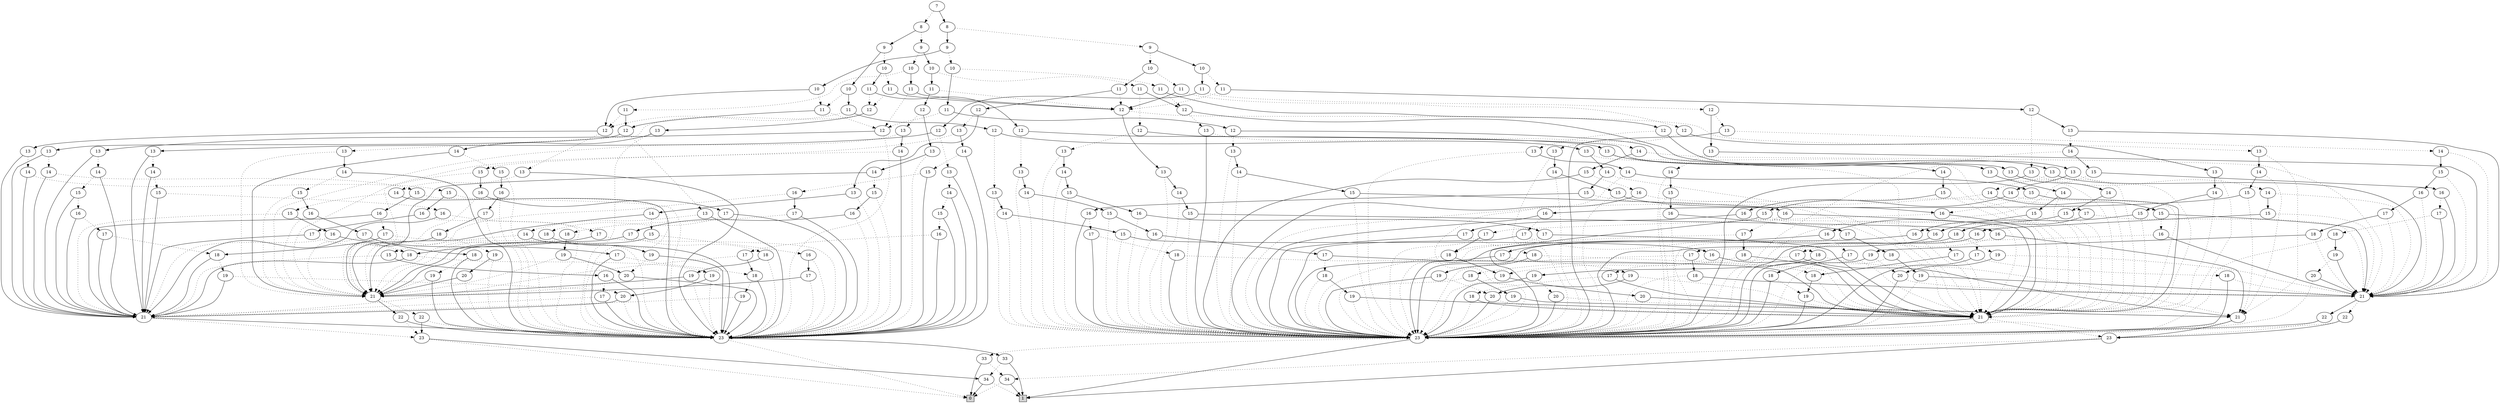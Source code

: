 digraph G {
0 [shape=box, label="0", style=filled, shape=box, height=0.3, width=0.3];
1 [shape=box, label="1", style=filled, shape=box, height=0.3, width=0.3];
57854 [label="7"];
57854 -> 57780 [style=dotted];
57854 -> 57853 [style=filled];
57780 [label="8"];
57780 -> 57743 [style=dotted];
57780 -> 57779 [style=filled];
57743 [label="9"];
57743 -> 57704 [style=dotted];
57743 -> 57742 [style=filled];
57704 [label="10"];
57704 -> 56879 [style=dotted];
57704 -> 57703 [style=filled];
56879 [label="11"];
56879 -> 56865 [style=dotted];
56879 -> 56878 [style=filled];
56865 [label="12"];
56865 -> 56856 [style=dotted];
56865 -> 56864 [style=filled];
56856 [label="13"];
56856 -> 56855 [style=dotted];
56856 -> 56848 [style=filled];
56855 [label="14"];
56855 -> 56854 [style=dotted];
56855 -> 56848 [style=filled];
56854 [label="15"];
56854 -> 56849 [style=dotted];
56854 -> 56853 [style=filled];
56849 [label="21"];
56849 -> 56847 [style=dotted];
56849 -> 56848 [style=filled];
56847 [label="23"];
56847 -> 0 [style=dotted];
56847 -> 71 [style=filled];
71 [label="34"];
71 -> 1 [style=dotted];
71 -> 0 [style=filled];
56848 [label="23"];
56848 -> 0 [style=dotted];
56848 -> 1198 [style=filled];
1198 [label="33"];
1198 -> 71 [style=dotted];
1198 -> 1 [style=filled];
56853 [label="16"];
56853 -> 56849 [style=dotted];
56853 -> 56852 [style=filled];
56852 [label="17"];
56852 -> 56851 [style=dotted];
56852 -> 56848 [style=filled];
56851 [label="18"];
56851 -> 56850 [style=dotted];
56851 -> 56848 [style=filled];
56850 [label="19"];
56850 -> 56849 [style=dotted];
56850 -> 56848 [style=filled];
56864 [label="13"];
56864 -> 56863 [style=dotted];
56864 -> 56849 [style=filled];
56863 [label="14"];
56863 -> 56862 [style=dotted];
56863 -> 56849 [style=filled];
56862 [label="15"];
56862 -> 56848 [style=dotted];
56862 -> 56861 [style=filled];
56861 [label="16"];
56861 -> 56848 [style=dotted];
56861 -> 56860 [style=filled];
56860 [label="17"];
56860 -> 56859 [style=dotted];
56860 -> 56849 [style=filled];
56859 [label="18"];
56859 -> 56858 [style=dotted];
56859 -> 56849 [style=filled];
56858 [label="19"];
56858 -> 56848 [style=dotted];
56858 -> 56857 [style=filled];
56857 [label="20"];
56857 -> 56848 [style=dotted];
56857 -> 56849 [style=filled];
56878 [label="12"];
56878 -> 56870 [style=dotted];
56878 -> 56877 [style=filled];
56870 [label="13"];
56870 -> 56869 [style=dotted];
56870 -> 56848 [style=filled];
56869 [label="14"];
56869 -> 56868 [style=dotted];
56869 -> 56848 [style=filled];
56868 [label="15"];
56868 -> 56849 [style=dotted];
56868 -> 56867 [style=filled];
56867 [label="16"];
56867 -> 56866 [style=dotted];
56867 -> 56848 [style=filled];
56866 [label="17"];
56866 -> 56849 [style=dotted];
56866 -> 56848 [style=filled];
56877 [label="13"];
56877 -> 56876 [style=dotted];
56877 -> 56849 [style=filled];
56876 [label="14"];
56876 -> 56875 [style=dotted];
56876 -> 56849 [style=filled];
56875 [label="15"];
56875 -> 56848 [style=dotted];
56875 -> 56874 [style=filled];
56874 [label="16"];
56874 -> 56873 [style=dotted];
56874 -> 56849 [style=filled];
56873 [label="17"];
56873 -> 56848 [style=dotted];
56873 -> 56872 [style=filled];
56872 [label="18"];
56872 -> 56871 [style=dotted];
56872 -> 56849 [style=filled];
56871 [label="19"];
56871 -> 56857 [style=dotted];
56871 -> 56849 [style=filled];
57703 [label="11"];
57703 -> 56885 [style=dotted];
57703 -> 57702 [style=filled];
56885 [label="12"];
56885 -> 56848 [style=dotted];
56885 -> 56884 [style=filled];
56884 [label="13"];
56884 -> 56883 [style=dotted];
56884 -> 56849 [style=filled];
56883 [label="14"];
56883 -> 56882 [style=dotted];
56883 -> 56849 [style=filled];
56882 [label="15"];
56882 -> 56881 [style=dotted];
56882 -> 56849 [style=filled];
56881 [label="16"];
56881 -> 56880 [style=dotted];
56881 -> 56849 [style=filled];
56880 [label="17"];
56880 -> 56872 [style=dotted];
56880 -> 56849 [style=filled];
57702 [label="12"];
57702 -> 57694 [style=dotted];
57702 -> 57701 [style=filled];
57694 [label="13"];
57694 -> 57686 [style=dotted];
57694 -> 57693 [style=filled];
57686 [label="21"];
57686 -> 57684 [style=dotted];
57686 -> 57685 [style=filled];
57684 [label="23"];
57684 -> 1194 [style=dotted];
57684 -> 1 [style=filled];
1194 [label="33"];
1194 -> 70 [style=dotted];
1194 -> 0 [style=filled];
70 [label="34"];
70 -> 0 [style=dotted];
70 -> 1 [style=filled];
57685 [label="23"];
57685 -> 70 [style=dotted];
57685 -> 1 [style=filled];
57693 [label="14"];
57693 -> 57686 [style=dotted];
57693 -> 57692 [style=filled];
57692 [label="15"];
57692 -> 57686 [style=dotted];
57692 -> 57691 [style=filled];
57691 [label="16"];
57691 -> 57690 [style=dotted];
57691 -> 57684 [style=filled];
57690 [label="17"];
57690 -> 57689 [style=dotted];
57690 -> 57684 [style=filled];
57689 [label="18"];
57689 -> 57686 [style=dotted];
57689 -> 57688 [style=filled];
57688 [label="19"];
57688 -> 57687 [style=dotted];
57688 -> 57684 [style=filled];
57687 [label="20"];
57687 -> 57686 [style=dotted];
57687 -> 57684 [style=filled];
57701 [label="13"];
57701 -> 57684 [style=dotted];
57701 -> 57700 [style=filled];
57700 [label="14"];
57700 -> 57684 [style=dotted];
57700 -> 57699 [style=filled];
57699 [label="15"];
57699 -> 57684 [style=dotted];
57699 -> 57698 [style=filled];
57698 [label="16"];
57698 -> 57697 [style=dotted];
57698 -> 57686 [style=filled];
57697 [label="17"];
57697 -> 57696 [style=dotted];
57697 -> 57686 [style=filled];
57696 [label="18"];
57696 -> 57684 [style=dotted];
57696 -> 57695 [style=filled];
57695 [label="19"];
57695 -> 57684 [style=dotted];
57695 -> 57686 [style=filled];
57742 [label="10"];
57742 -> 57740 [style=dotted];
57742 -> 57741 [style=filled];
57740 [label="11"];
57740 -> 57721 [style=dotted];
57740 -> 57739 [style=filled];
57721 [label="12"];
57721 -> 57713 [style=dotted];
57721 -> 57720 [style=filled];
57713 [label="13"];
57713 -> 57684 [style=dotted];
57713 -> 57712 [style=filled];
57712 [label="14"];
57712 -> 57684 [style=dotted];
57712 -> 57711 [style=filled];
57711 [label="15"];
57711 -> 57684 [style=dotted];
57711 -> 57710 [style=filled];
57710 [label="16"];
57710 -> 57684 [style=dotted];
57710 -> 57709 [style=filled];
57709 [label="17"];
57709 -> 57708 [style=dotted];
57709 -> 57705 [style=filled];
57708 [label="18"];
57708 -> 57684 [style=dotted];
57708 -> 57707 [style=filled];
57707 [label="19"];
57707 -> 57684 [style=dotted];
57707 -> 57706 [style=filled];
57706 [label="20"];
57706 -> 57684 [style=dotted];
57706 -> 57705 [style=filled];
57705 [label="21"];
57705 -> 57685 [style=dotted];
57705 -> 57684 [style=filled];
57720 [label="13"];
57720 -> 57705 [style=dotted];
57720 -> 57719 [style=filled];
57719 [label="14"];
57719 -> 57705 [style=dotted];
57719 -> 57718 [style=filled];
57718 [label="15"];
57718 -> 57705 [style=dotted];
57718 -> 57717 [style=filled];
57717 [label="16"];
57717 -> 57705 [style=dotted];
57717 -> 57716 [style=filled];
57716 [label="17"];
57716 -> 57715 [style=dotted];
57716 -> 57684 [style=filled];
57715 [label="18"];
57715 -> 57705 [style=dotted];
57715 -> 57714 [style=filled];
57714 [label="19"];
57714 -> 57705 [style=dotted];
57714 -> 57684 [style=filled];
57739 [label="12"];
57739 -> 57732 [style=dotted];
57739 -> 57738 [style=filled];
57732 [label="13"];
57732 -> 57731 [style=dotted];
57732 -> 57684 [style=filled];
57731 [label="14"];
57731 -> 57724 [style=dotted];
57731 -> 57730 [style=filled];
57724 [label="21"];
57724 -> 57722 [style=dotted];
57724 -> 57723 [style=filled];
57722 [label="22"];
57722 -> 57684 [style=dotted];
57722 -> 57685 [style=filled];
57723 [label="22"];
57723 -> 57685 [style=dotted];
57723 -> 57684 [style=filled];
57730 [label="15"];
57730 -> 57729 [style=dotted];
57730 -> 57684 [style=filled];
57729 [label="16"];
57729 -> 57728 [style=dotted];
57729 -> 57684 [style=filled];
57728 [label="17"];
57728 -> 57724 [style=dotted];
57728 -> 57727 [style=filled];
57727 [label="18"];
57727 -> 57726 [style=dotted];
57727 -> 57684 [style=filled];
57726 [label="19"];
57726 -> 57724 [style=dotted];
57726 -> 57725 [style=filled];
57725 [label="20"];
57725 -> 57724 [style=dotted];
57725 -> 57684 [style=filled];
57738 [label="13"];
57738 -> 57737 [style=dotted];
57738 -> 57724 [style=filled];
57737 [label="14"];
57737 -> 57684 [style=dotted];
57737 -> 57736 [style=filled];
57736 [label="15"];
57736 -> 57735 [style=dotted];
57736 -> 57724 [style=filled];
57735 [label="16"];
57735 -> 57734 [style=dotted];
57735 -> 57724 [style=filled];
57734 [label="17"];
57734 -> 57684 [style=dotted];
57734 -> 57733 [style=filled];
57733 [label="18"];
57733 -> 57684 [style=dotted];
57733 -> 57724 [style=filled];
57741 [label="11"];
57741 -> 57702 [style=dotted];
57741 -> 56969 [style=filled];
56969 [label="12"];
56969 -> 56961 [style=dotted];
56969 -> 56968 [style=filled];
56961 [label="13"];
56961 -> 56953 [style=dotted];
56961 -> 56960 [style=filled];
56953 [label="21"];
56953 -> 56951 [style=dotted];
56953 -> 56952 [style=filled];
56951 [label="22"];
56951 -> 56848 [style=dotted];
56951 -> 56847 [style=filled];
56952 [label="22"];
56952 -> 56847 [style=dotted];
56952 -> 56848 [style=filled];
56960 [label="14"];
56960 -> 56959 [style=dotted];
56960 -> 56848 [style=filled];
56959 [label="15"];
56959 -> 56953 [style=dotted];
56959 -> 56958 [style=filled];
56958 [label="16"];
56958 -> 56953 [style=dotted];
56958 -> 56957 [style=filled];
56957 [label="17"];
56957 -> 56956 [style=dotted];
56957 -> 56848 [style=filled];
56956 [label="18"];
56956 -> 56953 [style=dotted];
56956 -> 56955 [style=filled];
56955 [label="19"];
56955 -> 56954 [style=dotted];
56955 -> 56848 [style=filled];
56954 [label="20"];
56954 -> 56953 [style=dotted];
56954 -> 56848 [style=filled];
56968 [label="13"];
56968 -> 56848 [style=dotted];
56968 -> 56967 [style=filled];
56967 [label="14"];
56967 -> 56966 [style=dotted];
56967 -> 56953 [style=filled];
56966 [label="15"];
56966 -> 56848 [style=dotted];
56966 -> 56965 [style=filled];
56965 [label="16"];
56965 -> 56848 [style=dotted];
56965 -> 56964 [style=filled];
56964 [label="17"];
56964 -> 56963 [style=dotted];
56964 -> 56953 [style=filled];
56963 [label="18"];
56963 -> 56848 [style=dotted];
56963 -> 56962 [style=filled];
56962 [label="19"];
56962 -> 56848 [style=dotted];
56962 -> 56953 [style=filled];
57779 [label="9"];
57779 -> 57762 [style=dotted];
57779 -> 57778 [style=filled];
57762 [label="10"];
57762 -> 57744 [style=dotted];
57762 -> 57761 [style=filled];
57744 [label="11"];
57744 -> 56988 [style=dotted];
57744 -> 57702 [style=filled];
56988 [label="12"];
56988 -> 56979 [style=dotted];
56988 -> 56987 [style=filled];
56979 [label="13"];
56979 -> 56953 [style=dotted];
56979 -> 56978 [style=filled];
56978 [label="14"];
56978 -> 56977 [style=dotted];
56978 -> 56848 [style=filled];
56977 [label="15"];
56977 -> 56953 [style=dotted];
56977 -> 56976 [style=filled];
56976 [label="16"];
56976 -> 56953 [style=dotted];
56976 -> 56975 [style=filled];
56975 [label="17"];
56975 -> 56953 [style=dotted];
56975 -> 56974 [style=filled];
56974 [label="18"];
56974 -> 56973 [style=dotted];
56974 -> 56848 [style=filled];
56973 [label="19"];
56973 -> 56953 [style=dotted];
56973 -> 56848 [style=filled];
56987 [label="13"];
56987 -> 56848 [style=dotted];
56987 -> 56986 [style=filled];
56986 [label="14"];
56986 -> 56985 [style=dotted];
56986 -> 56953 [style=filled];
56985 [label="15"];
56985 -> 56848 [style=dotted];
56985 -> 56984 [style=filled];
56984 [label="16"];
56984 -> 56848 [style=dotted];
56984 -> 56983 [style=filled];
56983 [label="17"];
56983 -> 56848 [style=dotted];
56983 -> 56982 [style=filled];
56982 [label="18"];
56982 -> 56981 [style=dotted];
56982 -> 56953 [style=filled];
56981 [label="19"];
56981 -> 56848 [style=dotted];
56981 -> 56980 [style=filled];
56980 [label="20"];
56980 -> 56848 [style=dotted];
56980 -> 56953 [style=filled];
57761 [label="11"];
57761 -> 56988 [style=dotted];
57761 -> 57760 [style=filled];
57760 [label="12"];
57760 -> 57751 [style=dotted];
57760 -> 57759 [style=filled];
57751 [label="13"];
57751 -> 57684 [style=dotted];
57751 -> 57750 [style=filled];
57750 [label="14"];
57750 -> 57684 [style=dotted];
57750 -> 57749 [style=filled];
57749 [label="15"];
57749 -> 57684 [style=dotted];
57749 -> 57748 [style=filled];
57748 [label="16"];
57748 -> 57684 [style=dotted];
57748 -> 57747 [style=filled];
57747 [label="17"];
57747 -> 57746 [style=dotted];
57747 -> 57705 [style=filled];
57746 [label="18"];
57746 -> 57684 [style=dotted];
57746 -> 57745 [style=filled];
57745 [label="19"];
57745 -> 57684 [style=dotted];
57745 -> 57705 [style=filled];
57759 [label="13"];
57759 -> 57705 [style=dotted];
57759 -> 57758 [style=filled];
57758 [label="14"];
57758 -> 57705 [style=dotted];
57758 -> 57757 [style=filled];
57757 [label="15"];
57757 -> 57705 [style=dotted];
57757 -> 57756 [style=filled];
57756 [label="16"];
57756 -> 57705 [style=dotted];
57756 -> 57755 [style=filled];
57755 [label="17"];
57755 -> 57754 [style=dotted];
57755 -> 57684 [style=filled];
57754 [label="18"];
57754 -> 57705 [style=dotted];
57754 -> 57753 [style=filled];
57753 [label="19"];
57753 -> 57752 [style=dotted];
57753 -> 57684 [style=filled];
57752 [label="20"];
57752 -> 57705 [style=dotted];
57752 -> 57684 [style=filled];
57778 [label="10"];
57778 -> 57013 [style=dotted];
57778 -> 57777 [style=filled];
57013 [label="11"];
57013 -> 56885 [style=dotted];
57013 -> 56878 [style=filled];
57777 [label="11"];
57777 -> 56865 [style=dotted];
57777 -> 57776 [style=filled];
57776 [label="12"];
57776 -> 57768 [style=dotted];
57776 -> 57775 [style=filled];
57768 [label="13"];
57768 -> 57684 [style=dotted];
57768 -> 57767 [style=filled];
57767 [label="14"];
57767 -> 57684 [style=dotted];
57767 -> 57766 [style=filled];
57766 [label="15"];
57766 -> 57684 [style=dotted];
57766 -> 57765 [style=filled];
57765 [label="16"];
57765 -> 57764 [style=dotted];
57765 -> 57705 [style=filled];
57764 [label="17"];
57764 -> 57763 [style=dotted];
57764 -> 57705 [style=filled];
57763 [label="18"];
57763 -> 57684 [style=dotted];
57763 -> 57705 [style=filled];
57775 [label="13"];
57775 -> 57705 [style=dotted];
57775 -> 57774 [style=filled];
57774 [label="14"];
57774 -> 57705 [style=dotted];
57774 -> 57773 [style=filled];
57773 [label="15"];
57773 -> 57705 [style=dotted];
57773 -> 57772 [style=filled];
57772 [label="16"];
57772 -> 57771 [style=dotted];
57772 -> 57684 [style=filled];
57771 [label="17"];
57771 -> 57770 [style=dotted];
57771 -> 57684 [style=filled];
57770 [label="18"];
57770 -> 57769 [style=dotted];
57770 -> 57684 [style=filled];
57769 [label="19"];
57769 -> 57705 [style=dotted];
57769 -> 57752 [style=filled];
57853 [label="8"];
57853 -> 57828 [style=dotted];
57853 -> 57852 [style=filled];
57828 [label="9"];
57828 -> 57794 [style=dotted];
57828 -> 57827 [style=filled];
57794 [label="10"];
57794 -> 57792 [style=dotted];
57794 -> 57793 [style=filled];
57792 [label="11"];
57792 -> 57791 [style=dotted];
57792 -> 57702 [style=filled];
57791 [label="12"];
57791 -> 57785 [style=dotted];
57791 -> 57790 [style=filled];
57785 [label="13"];
57785 -> 57684 [style=dotted];
57785 -> 57784 [style=filled];
57784 [label="14"];
57784 -> 57684 [style=dotted];
57784 -> 57783 [style=filled];
57783 [label="15"];
57783 -> 57684 [style=dotted];
57783 -> 57782 [style=filled];
57782 [label="16"];
57782 -> 57781 [style=dotted];
57782 -> 57705 [style=filled];
57781 [label="17"];
57781 -> 57684 [style=dotted];
57781 -> 57708 [style=filled];
57790 [label="13"];
57790 -> 57705 [style=dotted];
57790 -> 57789 [style=filled];
57789 [label="14"];
57789 -> 57705 [style=dotted];
57789 -> 57788 [style=filled];
57788 [label="15"];
57788 -> 57705 [style=dotted];
57788 -> 57787 [style=filled];
57787 [label="16"];
57787 -> 57786 [style=dotted];
57787 -> 57684 [style=filled];
57786 [label="17"];
57786 -> 57705 [style=dotted];
57786 -> 57715 [style=filled];
57793 [label="11"];
57793 -> 57702 [style=dotted];
57793 -> 57072 [style=filled];
57072 [label="12"];
57072 -> 57066 [style=dotted];
57072 -> 57071 [style=filled];
57066 [label="13"];
57066 -> 56953 [style=dotted];
57066 -> 57065 [style=filled];
57065 [label="14"];
57065 -> 57064 [style=dotted];
57065 -> 56848 [style=filled];
57064 [label="15"];
57064 -> 57063 [style=dotted];
57064 -> 56848 [style=filled];
57063 [label="16"];
57063 -> 56953 [style=dotted];
57063 -> 57062 [style=filled];
57062 [label="17"];
57062 -> 57061 [style=dotted];
57062 -> 56848 [style=filled];
57061 [label="18"];
57061 -> 56953 [style=dotted];
57061 -> 57060 [style=filled];
57060 [label="19"];
57060 -> 56953 [style=dotted];
57060 -> 56954 [style=filled];
57071 [label="13"];
57071 -> 56848 [style=dotted];
57071 -> 57070 [style=filled];
57070 [label="14"];
57070 -> 57069 [style=dotted];
57070 -> 56953 [style=filled];
57069 [label="15"];
57069 -> 57068 [style=dotted];
57069 -> 56953 [style=filled];
57068 [label="16"];
57068 -> 56848 [style=dotted];
57068 -> 57067 [style=filled];
57067 [label="17"];
57067 -> 56848 [style=dotted];
57067 -> 56953 [style=filled];
57827 [label="10"];
57827 -> 57810 [style=dotted];
57827 -> 57826 [style=filled];
57810 [label="11"];
57810 -> 57702 [style=dotted];
57810 -> 57809 [style=filled];
57809 [label="12"];
57809 -> 57800 [style=dotted];
57809 -> 57808 [style=filled];
57800 [label="13"];
57800 -> 57799 [style=dotted];
57800 -> 57684 [style=filled];
57799 [label="14"];
57799 -> 57724 [style=dotted];
57799 -> 57798 [style=filled];
57798 [label="15"];
57798 -> 57724 [style=dotted];
57798 -> 57797 [style=filled];
57797 [label="16"];
57797 -> 57796 [style=dotted];
57797 -> 57684 [style=filled];
57796 [label="17"];
57796 -> 57795 [style=dotted];
57796 -> 57684 [style=filled];
57795 [label="18"];
57795 -> 57724 [style=dotted];
57795 -> 57684 [style=filled];
57808 [label="13"];
57808 -> 57807 [style=dotted];
57808 -> 57724 [style=filled];
57807 [label="14"];
57807 -> 57684 [style=dotted];
57807 -> 57806 [style=filled];
57806 [label="15"];
57806 -> 57684 [style=dotted];
57806 -> 57805 [style=filled];
57805 [label="16"];
57805 -> 57804 [style=dotted];
57805 -> 57724 [style=filled];
57804 [label="17"];
57804 -> 57803 [style=dotted];
57804 -> 57724 [style=filled];
57803 [label="18"];
57803 -> 57684 [style=dotted];
57803 -> 57802 [style=filled];
57802 [label="19"];
57802 -> 57801 [style=dotted];
57802 -> 57724 [style=filled];
57801 [label="20"];
57801 -> 57684 [style=dotted];
57801 -> 57724 [style=filled];
57826 [label="11"];
57826 -> 57825 [style=dotted];
57826 -> 57127 [style=filled];
57825 [label="12"];
57825 -> 57817 [style=dotted];
57825 -> 57824 [style=filled];
57817 [label="13"];
57817 -> 57816 [style=dotted];
57817 -> 57684 [style=filled];
57816 [label="14"];
57816 -> 57724 [style=dotted];
57816 -> 57815 [style=filled];
57815 [label="15"];
57815 -> 57724 [style=dotted];
57815 -> 57814 [style=filled];
57814 [label="16"];
57814 -> 57724 [style=dotted];
57814 -> 57813 [style=filled];
57813 [label="17"];
57813 -> 57724 [style=dotted];
57813 -> 57812 [style=filled];
57812 [label="18"];
57812 -> 57724 [style=dotted];
57812 -> 57811 [style=filled];
57811 [label="19"];
57811 -> 57725 [style=dotted];
57811 -> 57684 [style=filled];
57824 [label="13"];
57824 -> 57823 [style=dotted];
57824 -> 57724 [style=filled];
57823 [label="14"];
57823 -> 57684 [style=dotted];
57823 -> 57822 [style=filled];
57822 [label="15"];
57822 -> 57684 [style=dotted];
57822 -> 57821 [style=filled];
57821 [label="16"];
57821 -> 57684 [style=dotted];
57821 -> 57820 [style=filled];
57820 [label="17"];
57820 -> 57684 [style=dotted];
57820 -> 57819 [style=filled];
57819 [label="18"];
57819 -> 57684 [style=dotted];
57819 -> 57818 [style=filled];
57818 [label="19"];
57818 -> 57684 [style=dotted];
57818 -> 57724 [style=filled];
57127 [label="12"];
57127 -> 57121 [style=dotted];
57127 -> 57126 [style=filled];
57121 [label="13"];
57121 -> 57120 [style=dotted];
57121 -> 56848 [style=filled];
57120 [label="14"];
57120 -> 57119 [style=dotted];
57120 -> 56848 [style=filled];
57119 [label="15"];
57119 -> 57118 [style=dotted];
57119 -> 56848 [style=filled];
57118 [label="16"];
57118 -> 57117 [style=dotted];
57118 -> 56848 [style=filled];
57117 [label="17"];
57117 -> 56849 [style=dotted];
57117 -> 56851 [style=filled];
57126 [label="13"];
57126 -> 57125 [style=dotted];
57126 -> 56849 [style=filled];
57125 [label="14"];
57125 -> 57124 [style=dotted];
57125 -> 56849 [style=filled];
57124 [label="15"];
57124 -> 57123 [style=dotted];
57124 -> 56849 [style=filled];
57123 [label="16"];
57123 -> 57122 [style=dotted];
57123 -> 56849 [style=filled];
57122 [label="17"];
57122 -> 56848 [style=dotted];
57122 -> 56859 [style=filled];
57852 [label="9"];
57852 -> 57851 [style=dotted];
57852 -> 57176 [style=filled];
57851 [label="10"];
57851 -> 57836 [style=dotted];
57851 -> 57850 [style=filled];
57836 [label="11"];
57836 -> 57739 [style=dotted];
57836 -> 57835 [style=filled];
57835 [label="12"];
57835 -> 57831 [style=dotted];
57835 -> 57834 [style=filled];
57831 [label="13"];
57831 -> 57684 [style=dotted];
57831 -> 57830 [style=filled];
57830 [label="14"];
57830 -> 57684 [style=dotted];
57830 -> 57829 [style=filled];
57829 [label="15"];
57829 -> 57782 [style=dotted];
57829 -> 57705 [style=filled];
57834 [label="13"];
57834 -> 57705 [style=dotted];
57834 -> 57833 [style=filled];
57833 [label="14"];
57833 -> 57705 [style=dotted];
57833 -> 57832 [style=filled];
57832 [label="15"];
57832 -> 57787 [style=dotted];
57832 -> 57684 [style=filled];
57850 [label="11"];
57850 -> 56885 [style=dotted];
57850 -> 57849 [style=filled];
57849 [label="12"];
57849 -> 57842 [style=dotted];
57849 -> 57848 [style=filled];
57842 [label="13"];
57842 -> 57684 [style=dotted];
57842 -> 57841 [style=filled];
57841 [label="14"];
57841 -> 57684 [style=dotted];
57841 -> 57840 [style=filled];
57840 [label="15"];
57840 -> 57684 [style=dotted];
57840 -> 57839 [style=filled];
57839 [label="16"];
57839 -> 57838 [style=dotted];
57839 -> 57705 [style=filled];
57838 [label="17"];
57838 -> 57684 [style=dotted];
57838 -> 57837 [style=filled];
57837 [label="18"];
57837 -> 57707 [style=dotted];
57837 -> 57705 [style=filled];
57848 [label="13"];
57848 -> 57705 [style=dotted];
57848 -> 57847 [style=filled];
57847 [label="14"];
57847 -> 57705 [style=dotted];
57847 -> 57846 [style=filled];
57846 [label="15"];
57846 -> 57705 [style=dotted];
57846 -> 57845 [style=filled];
57845 [label="16"];
57845 -> 57844 [style=dotted];
57845 -> 57684 [style=filled];
57844 [label="17"];
57844 -> 57705 [style=dotted];
57844 -> 57843 [style=filled];
57843 [label="18"];
57843 -> 57714 [style=dotted];
57843 -> 57684 [style=filled];
57176 [label="10"];
57176 -> 57013 [style=dotted];
57176 -> 56865 [style=filled];
}
